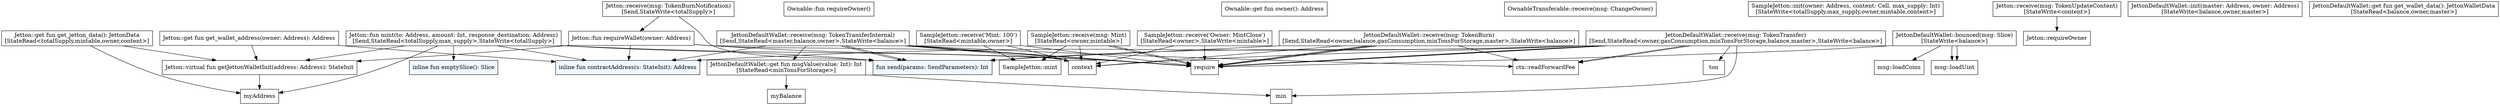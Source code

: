 digraph "CallGraph" {
    node [shape=box];
    node_6 [label="inline fun emptySlice(): Slice" style=filled fillcolor="#F0F8FF"];
    node_13 [label="inline fun contractAddress(s: StateInit): Address" style=filled fillcolor="#F0F8FF"];
    node_15 [label="fun send(params: SendParameters): Int" style=filled fillcolor="#F0F8FF"];
    node_20 [label="Ownable::fun requireOwner()"];
    node_21 [label="Ownable::get fun owner(): Address"];
    node_22 [label="OwnableTransferable::receive(msg: ChangeOwner)"];
    node_23 [label="SampleJetton::init(owner: Address, content: Cell, max_supply: Int)
[StateWrite<totalSupply,max_supply,owner,mintable,content>]"];
    node_24 [label="SampleJetton::receive(msg: Mint)
[StateRead<owner,mintable>]"];
    node_25 [label="SampleJetton::receive('Mint: 100')
[StateRead<mintable,owner>]"];
    node_26 [label="SampleJetton::receive('Owner: MintClose')
[StateRead<owner>,StateWrite<mintable>]"];
    node_27 [label="Jetton::receive(msg: TokenUpdateContent)
[StateWrite<content>]"];
    node_28 [label="Jetton::receive(msg: TokenBurnNotification)
[Send,StateWrite<totalSupply>]"];
    node_29 [label="Jetton::fun mint(to: Address, amount: Int, response_destination: Address)
[Send,StateRead<totalSupply,max_supply>,StateWrite<totalSupply>]"];
    node_30 [label="Jetton::fun requireWallet(owner: Address)"];
    node_31 [label="Jetton::virtual fun getJettonWalletInit(address: Address): StateInit"];
    node_32 [label="Jetton::get fun get_jetton_data(): JettonData
[StateRead<totalSupply,mintable,owner,content>]"];
    node_33 [label="Jetton::get fun get_wallet_address(owner: Address): Address"];
    node_34 [label="JettonDefaultWallet::init(master: Address, owner: Address)
[StateWrite<balance,owner,master>]"];
    node_35 [label="JettonDefaultWallet::receive(msg: TokenTransfer)
[Send,StateRead<owner,gasConsumption,minTonsForStorage,balance,master>,StateWrite<balance>]"];
    node_36 [label="JettonDefaultWallet::receive(msg: TokenTransferInternal)
[Send,StateRead<master,balance,owner>,StateWrite<balance>]"];
    node_37 [label="JettonDefaultWallet::get fun msgValue(value: Int): Int
[StateRead<minTonsForStorage>]"];
    node_38 [label="JettonDefaultWallet::receive(msg: TokenBurn)
[Send,StateRead<owner,balance,gasConsumption,minTonsForStorage,master>,StateWrite<balance>]"];
    node_39 [label="JettonDefaultWallet::bounced(msg: Slice)
[StateWrite<balance>]"];
    node_40 [label="JettonDefaultWallet::get fun get_wallet_data(): JettonWalletData
[StateRead<balance,owner,master>]"];
    node_41 [label="context"];
    node_42 [label="require"];
    node_43 [label="SampleJetton::mint"];
    node_44 [label="Jetton::requireOwner"];
    node_45 [label="myAddress"];
    node_46 [label="ctx::readForwardFee"];
    node_47 [label="min"];
    node_48 [label="ton"];
    node_49 [label="myBalance"];
    node_50 [label="msg::loadUint"];
    node_51 [label="msg::loadCoins"];
    node_24 -> node_41;
    node_24 -> node_42;
    node_24 -> node_42;
    node_24 -> node_43;
    node_25 -> node_41;
    node_25 -> node_42;
    node_25 -> node_43;
    node_26 -> node_41;
    node_26 -> node_42;
    node_27 -> node_44;
    node_28 -> node_30;
    node_28 -> node_15;
    node_29 -> node_42;
    node_29 -> node_31;
    node_29 -> node_15;
    node_29 -> node_13;
    node_29 -> node_45;
    node_29 -> node_6;
    node_30 -> node_41;
    node_30 -> node_31;
    node_30 -> node_42;
    node_30 -> node_13;
    node_31 -> node_45;
    node_32 -> node_31;
    node_32 -> node_45;
    node_33 -> node_31;
    node_33 -> node_13;
    node_35 -> node_41;
    node_35 -> node_42;
    node_35 -> node_46;
    node_35 -> node_46;
    node_35 -> node_42;
    node_35 -> node_47;
    node_35 -> node_48;
    node_35 -> node_42;
    node_35 -> node_13;
    node_35 -> node_15;
    node_36 -> node_41;
    node_36 -> node_42;
    node_36 -> node_13;
    node_36 -> node_42;
    node_36 -> node_15;
    node_36 -> node_37;
    node_36 -> node_46;
    node_36 -> node_15;
    node_37 -> node_49;
    node_37 -> node_47;
    node_38 -> node_41;
    node_38 -> node_42;
    node_38 -> node_42;
    node_38 -> node_46;
    node_38 -> node_42;
    node_38 -> node_15;
    node_39 -> node_50;
    node_39 -> node_50;
    node_39 -> node_51;
    node_39 -> node_42;
}
